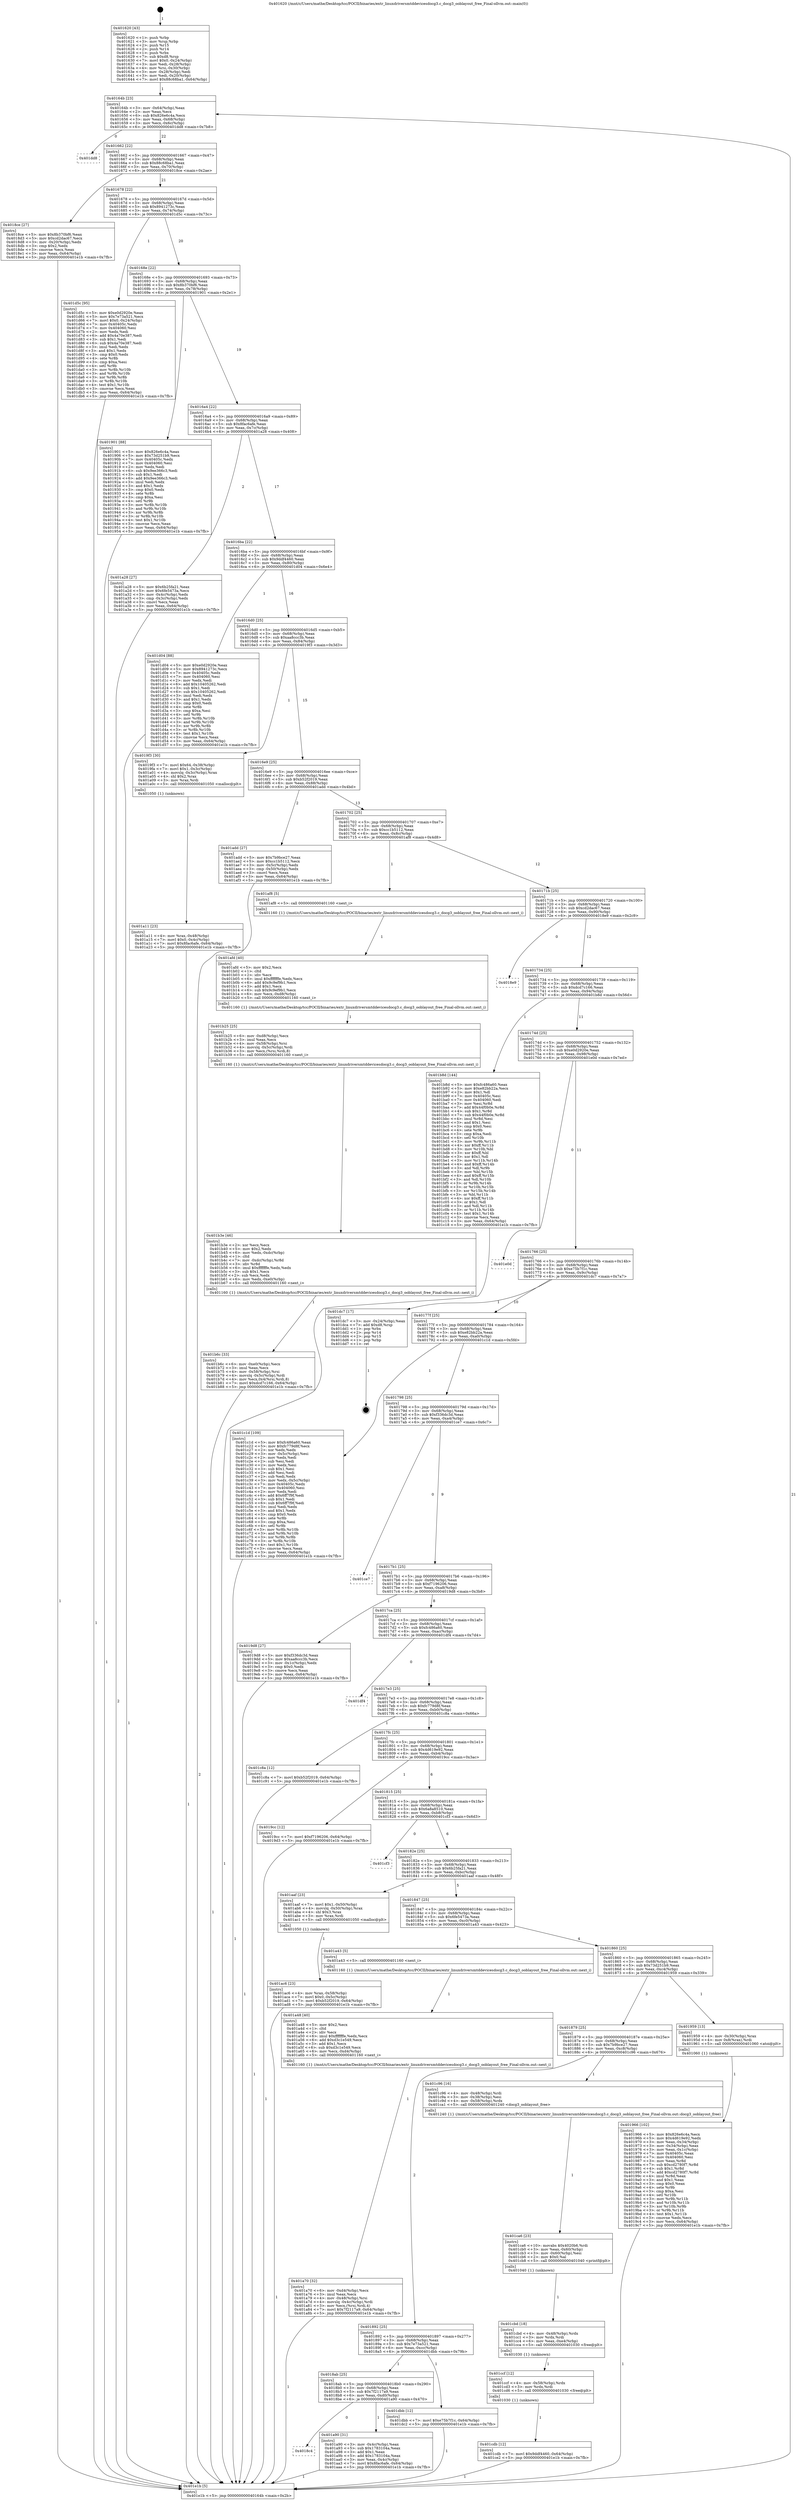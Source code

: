 digraph "0x401620" {
  label = "0x401620 (/mnt/c/Users/mathe/Desktop/tcc/POCII/binaries/extr_linuxdriversmtddevicesdocg3.c_docg3_ooblayout_free_Final-ollvm.out::main(0))"
  labelloc = "t"
  node[shape=record]

  Entry [label="",width=0.3,height=0.3,shape=circle,fillcolor=black,style=filled]
  "0x40164b" [label="{
     0x40164b [23]\l
     | [instrs]\l
     &nbsp;&nbsp;0x40164b \<+3\>: mov -0x64(%rbp),%eax\l
     &nbsp;&nbsp;0x40164e \<+2\>: mov %eax,%ecx\l
     &nbsp;&nbsp;0x401650 \<+6\>: sub $0x826e6c4a,%ecx\l
     &nbsp;&nbsp;0x401656 \<+3\>: mov %eax,-0x68(%rbp)\l
     &nbsp;&nbsp;0x401659 \<+3\>: mov %ecx,-0x6c(%rbp)\l
     &nbsp;&nbsp;0x40165c \<+6\>: je 0000000000401dd8 \<main+0x7b8\>\l
  }"]
  "0x401dd8" [label="{
     0x401dd8\l
  }", style=dashed]
  "0x401662" [label="{
     0x401662 [22]\l
     | [instrs]\l
     &nbsp;&nbsp;0x401662 \<+5\>: jmp 0000000000401667 \<main+0x47\>\l
     &nbsp;&nbsp;0x401667 \<+3\>: mov -0x68(%rbp),%eax\l
     &nbsp;&nbsp;0x40166a \<+5\>: sub $0x88c68ba1,%eax\l
     &nbsp;&nbsp;0x40166f \<+3\>: mov %eax,-0x70(%rbp)\l
     &nbsp;&nbsp;0x401672 \<+6\>: je 00000000004018ce \<main+0x2ae\>\l
  }"]
  Exit [label="",width=0.3,height=0.3,shape=circle,fillcolor=black,style=filled,peripheries=2]
  "0x4018ce" [label="{
     0x4018ce [27]\l
     | [instrs]\l
     &nbsp;&nbsp;0x4018ce \<+5\>: mov $0x8b370bf6,%eax\l
     &nbsp;&nbsp;0x4018d3 \<+5\>: mov $0xcd2dac67,%ecx\l
     &nbsp;&nbsp;0x4018d8 \<+3\>: mov -0x20(%rbp),%edx\l
     &nbsp;&nbsp;0x4018db \<+3\>: cmp $0x2,%edx\l
     &nbsp;&nbsp;0x4018de \<+3\>: cmovne %ecx,%eax\l
     &nbsp;&nbsp;0x4018e1 \<+3\>: mov %eax,-0x64(%rbp)\l
     &nbsp;&nbsp;0x4018e4 \<+5\>: jmp 0000000000401e1b \<main+0x7fb\>\l
  }"]
  "0x401678" [label="{
     0x401678 [22]\l
     | [instrs]\l
     &nbsp;&nbsp;0x401678 \<+5\>: jmp 000000000040167d \<main+0x5d\>\l
     &nbsp;&nbsp;0x40167d \<+3\>: mov -0x68(%rbp),%eax\l
     &nbsp;&nbsp;0x401680 \<+5\>: sub $0x8941273c,%eax\l
     &nbsp;&nbsp;0x401685 \<+3\>: mov %eax,-0x74(%rbp)\l
     &nbsp;&nbsp;0x401688 \<+6\>: je 0000000000401d5c \<main+0x73c\>\l
  }"]
  "0x401e1b" [label="{
     0x401e1b [5]\l
     | [instrs]\l
     &nbsp;&nbsp;0x401e1b \<+5\>: jmp 000000000040164b \<main+0x2b\>\l
  }"]
  "0x401620" [label="{
     0x401620 [43]\l
     | [instrs]\l
     &nbsp;&nbsp;0x401620 \<+1\>: push %rbp\l
     &nbsp;&nbsp;0x401621 \<+3\>: mov %rsp,%rbp\l
     &nbsp;&nbsp;0x401624 \<+2\>: push %r15\l
     &nbsp;&nbsp;0x401626 \<+2\>: push %r14\l
     &nbsp;&nbsp;0x401628 \<+1\>: push %rbx\l
     &nbsp;&nbsp;0x401629 \<+7\>: sub $0xd8,%rsp\l
     &nbsp;&nbsp;0x401630 \<+7\>: movl $0x0,-0x24(%rbp)\l
     &nbsp;&nbsp;0x401637 \<+3\>: mov %edi,-0x28(%rbp)\l
     &nbsp;&nbsp;0x40163a \<+4\>: mov %rsi,-0x30(%rbp)\l
     &nbsp;&nbsp;0x40163e \<+3\>: mov -0x28(%rbp),%edi\l
     &nbsp;&nbsp;0x401641 \<+3\>: mov %edi,-0x20(%rbp)\l
     &nbsp;&nbsp;0x401644 \<+7\>: movl $0x88c68ba1,-0x64(%rbp)\l
  }"]
  "0x401cdb" [label="{
     0x401cdb [12]\l
     | [instrs]\l
     &nbsp;&nbsp;0x401cdb \<+7\>: movl $0x9ddf4460,-0x64(%rbp)\l
     &nbsp;&nbsp;0x401ce2 \<+5\>: jmp 0000000000401e1b \<main+0x7fb\>\l
  }"]
  "0x401d5c" [label="{
     0x401d5c [95]\l
     | [instrs]\l
     &nbsp;&nbsp;0x401d5c \<+5\>: mov $0xe0d2920e,%eax\l
     &nbsp;&nbsp;0x401d61 \<+5\>: mov $0x7e73a521,%ecx\l
     &nbsp;&nbsp;0x401d66 \<+7\>: movl $0x0,-0x24(%rbp)\l
     &nbsp;&nbsp;0x401d6d \<+7\>: mov 0x40405c,%edx\l
     &nbsp;&nbsp;0x401d74 \<+7\>: mov 0x404060,%esi\l
     &nbsp;&nbsp;0x401d7b \<+2\>: mov %edx,%edi\l
     &nbsp;&nbsp;0x401d7d \<+6\>: add $0x4a70e387,%edi\l
     &nbsp;&nbsp;0x401d83 \<+3\>: sub $0x1,%edi\l
     &nbsp;&nbsp;0x401d86 \<+6\>: sub $0x4a70e387,%edi\l
     &nbsp;&nbsp;0x401d8c \<+3\>: imul %edi,%edx\l
     &nbsp;&nbsp;0x401d8f \<+3\>: and $0x1,%edx\l
     &nbsp;&nbsp;0x401d92 \<+3\>: cmp $0x0,%edx\l
     &nbsp;&nbsp;0x401d95 \<+4\>: sete %r8b\l
     &nbsp;&nbsp;0x401d99 \<+3\>: cmp $0xa,%esi\l
     &nbsp;&nbsp;0x401d9c \<+4\>: setl %r9b\l
     &nbsp;&nbsp;0x401da0 \<+3\>: mov %r8b,%r10b\l
     &nbsp;&nbsp;0x401da3 \<+3\>: and %r9b,%r10b\l
     &nbsp;&nbsp;0x401da6 \<+3\>: xor %r9b,%r8b\l
     &nbsp;&nbsp;0x401da9 \<+3\>: or %r8b,%r10b\l
     &nbsp;&nbsp;0x401dac \<+4\>: test $0x1,%r10b\l
     &nbsp;&nbsp;0x401db0 \<+3\>: cmovne %ecx,%eax\l
     &nbsp;&nbsp;0x401db3 \<+3\>: mov %eax,-0x64(%rbp)\l
     &nbsp;&nbsp;0x401db6 \<+5\>: jmp 0000000000401e1b \<main+0x7fb\>\l
  }"]
  "0x40168e" [label="{
     0x40168e [22]\l
     | [instrs]\l
     &nbsp;&nbsp;0x40168e \<+5\>: jmp 0000000000401693 \<main+0x73\>\l
     &nbsp;&nbsp;0x401693 \<+3\>: mov -0x68(%rbp),%eax\l
     &nbsp;&nbsp;0x401696 \<+5\>: sub $0x8b370bf6,%eax\l
     &nbsp;&nbsp;0x40169b \<+3\>: mov %eax,-0x78(%rbp)\l
     &nbsp;&nbsp;0x40169e \<+6\>: je 0000000000401901 \<main+0x2e1\>\l
  }"]
  "0x401ccf" [label="{
     0x401ccf [12]\l
     | [instrs]\l
     &nbsp;&nbsp;0x401ccf \<+4\>: mov -0x58(%rbp),%rdx\l
     &nbsp;&nbsp;0x401cd3 \<+3\>: mov %rdx,%rdi\l
     &nbsp;&nbsp;0x401cd6 \<+5\>: call 0000000000401030 \<free@plt\>\l
     | [calls]\l
     &nbsp;&nbsp;0x401030 \{1\} (unknown)\l
  }"]
  "0x401901" [label="{
     0x401901 [88]\l
     | [instrs]\l
     &nbsp;&nbsp;0x401901 \<+5\>: mov $0x826e6c4a,%eax\l
     &nbsp;&nbsp;0x401906 \<+5\>: mov $0x73d251b9,%ecx\l
     &nbsp;&nbsp;0x40190b \<+7\>: mov 0x40405c,%edx\l
     &nbsp;&nbsp;0x401912 \<+7\>: mov 0x404060,%esi\l
     &nbsp;&nbsp;0x401919 \<+2\>: mov %edx,%edi\l
     &nbsp;&nbsp;0x40191b \<+6\>: sub $0x9ee366c3,%edi\l
     &nbsp;&nbsp;0x401921 \<+3\>: sub $0x1,%edi\l
     &nbsp;&nbsp;0x401924 \<+6\>: add $0x9ee366c3,%edi\l
     &nbsp;&nbsp;0x40192a \<+3\>: imul %edi,%edx\l
     &nbsp;&nbsp;0x40192d \<+3\>: and $0x1,%edx\l
     &nbsp;&nbsp;0x401930 \<+3\>: cmp $0x0,%edx\l
     &nbsp;&nbsp;0x401933 \<+4\>: sete %r8b\l
     &nbsp;&nbsp;0x401937 \<+3\>: cmp $0xa,%esi\l
     &nbsp;&nbsp;0x40193a \<+4\>: setl %r9b\l
     &nbsp;&nbsp;0x40193e \<+3\>: mov %r8b,%r10b\l
     &nbsp;&nbsp;0x401941 \<+3\>: and %r9b,%r10b\l
     &nbsp;&nbsp;0x401944 \<+3\>: xor %r9b,%r8b\l
     &nbsp;&nbsp;0x401947 \<+3\>: or %r8b,%r10b\l
     &nbsp;&nbsp;0x40194a \<+4\>: test $0x1,%r10b\l
     &nbsp;&nbsp;0x40194e \<+3\>: cmovne %ecx,%eax\l
     &nbsp;&nbsp;0x401951 \<+3\>: mov %eax,-0x64(%rbp)\l
     &nbsp;&nbsp;0x401954 \<+5\>: jmp 0000000000401e1b \<main+0x7fb\>\l
  }"]
  "0x4016a4" [label="{
     0x4016a4 [22]\l
     | [instrs]\l
     &nbsp;&nbsp;0x4016a4 \<+5\>: jmp 00000000004016a9 \<main+0x89\>\l
     &nbsp;&nbsp;0x4016a9 \<+3\>: mov -0x68(%rbp),%eax\l
     &nbsp;&nbsp;0x4016ac \<+5\>: sub $0x8fac6afe,%eax\l
     &nbsp;&nbsp;0x4016b1 \<+3\>: mov %eax,-0x7c(%rbp)\l
     &nbsp;&nbsp;0x4016b4 \<+6\>: je 0000000000401a28 \<main+0x408\>\l
  }"]
  "0x401cbd" [label="{
     0x401cbd [18]\l
     | [instrs]\l
     &nbsp;&nbsp;0x401cbd \<+4\>: mov -0x48(%rbp),%rdx\l
     &nbsp;&nbsp;0x401cc1 \<+3\>: mov %rdx,%rdi\l
     &nbsp;&nbsp;0x401cc4 \<+6\>: mov %eax,-0xe4(%rbp)\l
     &nbsp;&nbsp;0x401cca \<+5\>: call 0000000000401030 \<free@plt\>\l
     | [calls]\l
     &nbsp;&nbsp;0x401030 \{1\} (unknown)\l
  }"]
  "0x401a28" [label="{
     0x401a28 [27]\l
     | [instrs]\l
     &nbsp;&nbsp;0x401a28 \<+5\>: mov $0x6b25fa21,%eax\l
     &nbsp;&nbsp;0x401a2d \<+5\>: mov $0x6fe5473a,%ecx\l
     &nbsp;&nbsp;0x401a32 \<+3\>: mov -0x4c(%rbp),%edx\l
     &nbsp;&nbsp;0x401a35 \<+3\>: cmp -0x3c(%rbp),%edx\l
     &nbsp;&nbsp;0x401a38 \<+3\>: cmovl %ecx,%eax\l
     &nbsp;&nbsp;0x401a3b \<+3\>: mov %eax,-0x64(%rbp)\l
     &nbsp;&nbsp;0x401a3e \<+5\>: jmp 0000000000401e1b \<main+0x7fb\>\l
  }"]
  "0x4016ba" [label="{
     0x4016ba [22]\l
     | [instrs]\l
     &nbsp;&nbsp;0x4016ba \<+5\>: jmp 00000000004016bf \<main+0x9f\>\l
     &nbsp;&nbsp;0x4016bf \<+3\>: mov -0x68(%rbp),%eax\l
     &nbsp;&nbsp;0x4016c2 \<+5\>: sub $0x9ddf4460,%eax\l
     &nbsp;&nbsp;0x4016c7 \<+3\>: mov %eax,-0x80(%rbp)\l
     &nbsp;&nbsp;0x4016ca \<+6\>: je 0000000000401d04 \<main+0x6e4\>\l
  }"]
  "0x401ca6" [label="{
     0x401ca6 [23]\l
     | [instrs]\l
     &nbsp;&nbsp;0x401ca6 \<+10\>: movabs $0x4020b6,%rdi\l
     &nbsp;&nbsp;0x401cb0 \<+3\>: mov %eax,-0x60(%rbp)\l
     &nbsp;&nbsp;0x401cb3 \<+3\>: mov -0x60(%rbp),%esi\l
     &nbsp;&nbsp;0x401cb6 \<+2\>: mov $0x0,%al\l
     &nbsp;&nbsp;0x401cb8 \<+5\>: call 0000000000401040 \<printf@plt\>\l
     | [calls]\l
     &nbsp;&nbsp;0x401040 \{1\} (unknown)\l
  }"]
  "0x401d04" [label="{
     0x401d04 [88]\l
     | [instrs]\l
     &nbsp;&nbsp;0x401d04 \<+5\>: mov $0xe0d2920e,%eax\l
     &nbsp;&nbsp;0x401d09 \<+5\>: mov $0x8941273c,%ecx\l
     &nbsp;&nbsp;0x401d0e \<+7\>: mov 0x40405c,%edx\l
     &nbsp;&nbsp;0x401d15 \<+7\>: mov 0x404060,%esi\l
     &nbsp;&nbsp;0x401d1c \<+2\>: mov %edx,%edi\l
     &nbsp;&nbsp;0x401d1e \<+6\>: add $0x10405262,%edi\l
     &nbsp;&nbsp;0x401d24 \<+3\>: sub $0x1,%edi\l
     &nbsp;&nbsp;0x401d27 \<+6\>: sub $0x10405262,%edi\l
     &nbsp;&nbsp;0x401d2d \<+3\>: imul %edi,%edx\l
     &nbsp;&nbsp;0x401d30 \<+3\>: and $0x1,%edx\l
     &nbsp;&nbsp;0x401d33 \<+3\>: cmp $0x0,%edx\l
     &nbsp;&nbsp;0x401d36 \<+4\>: sete %r8b\l
     &nbsp;&nbsp;0x401d3a \<+3\>: cmp $0xa,%esi\l
     &nbsp;&nbsp;0x401d3d \<+4\>: setl %r9b\l
     &nbsp;&nbsp;0x401d41 \<+3\>: mov %r8b,%r10b\l
     &nbsp;&nbsp;0x401d44 \<+3\>: and %r9b,%r10b\l
     &nbsp;&nbsp;0x401d47 \<+3\>: xor %r9b,%r8b\l
     &nbsp;&nbsp;0x401d4a \<+3\>: or %r8b,%r10b\l
     &nbsp;&nbsp;0x401d4d \<+4\>: test $0x1,%r10b\l
     &nbsp;&nbsp;0x401d51 \<+3\>: cmovne %ecx,%eax\l
     &nbsp;&nbsp;0x401d54 \<+3\>: mov %eax,-0x64(%rbp)\l
     &nbsp;&nbsp;0x401d57 \<+5\>: jmp 0000000000401e1b \<main+0x7fb\>\l
  }"]
  "0x4016d0" [label="{
     0x4016d0 [25]\l
     | [instrs]\l
     &nbsp;&nbsp;0x4016d0 \<+5\>: jmp 00000000004016d5 \<main+0xb5\>\l
     &nbsp;&nbsp;0x4016d5 \<+3\>: mov -0x68(%rbp),%eax\l
     &nbsp;&nbsp;0x4016d8 \<+5\>: sub $0xaa8ccc3b,%eax\l
     &nbsp;&nbsp;0x4016dd \<+6\>: mov %eax,-0x84(%rbp)\l
     &nbsp;&nbsp;0x4016e3 \<+6\>: je 00000000004019f3 \<main+0x3d3\>\l
  }"]
  "0x401b6c" [label="{
     0x401b6c [33]\l
     | [instrs]\l
     &nbsp;&nbsp;0x401b6c \<+6\>: mov -0xe0(%rbp),%ecx\l
     &nbsp;&nbsp;0x401b72 \<+3\>: imul %eax,%ecx\l
     &nbsp;&nbsp;0x401b75 \<+4\>: mov -0x58(%rbp),%rsi\l
     &nbsp;&nbsp;0x401b79 \<+4\>: movslq -0x5c(%rbp),%rdi\l
     &nbsp;&nbsp;0x401b7d \<+4\>: mov %ecx,0x4(%rsi,%rdi,8)\l
     &nbsp;&nbsp;0x401b81 \<+7\>: movl $0xdcd7c166,-0x64(%rbp)\l
     &nbsp;&nbsp;0x401b88 \<+5\>: jmp 0000000000401e1b \<main+0x7fb\>\l
  }"]
  "0x4019f3" [label="{
     0x4019f3 [30]\l
     | [instrs]\l
     &nbsp;&nbsp;0x4019f3 \<+7\>: movl $0x64,-0x38(%rbp)\l
     &nbsp;&nbsp;0x4019fa \<+7\>: movl $0x1,-0x3c(%rbp)\l
     &nbsp;&nbsp;0x401a01 \<+4\>: movslq -0x3c(%rbp),%rax\l
     &nbsp;&nbsp;0x401a05 \<+4\>: shl $0x2,%rax\l
     &nbsp;&nbsp;0x401a09 \<+3\>: mov %rax,%rdi\l
     &nbsp;&nbsp;0x401a0c \<+5\>: call 0000000000401050 \<malloc@plt\>\l
     | [calls]\l
     &nbsp;&nbsp;0x401050 \{1\} (unknown)\l
  }"]
  "0x4016e9" [label="{
     0x4016e9 [25]\l
     | [instrs]\l
     &nbsp;&nbsp;0x4016e9 \<+5\>: jmp 00000000004016ee \<main+0xce\>\l
     &nbsp;&nbsp;0x4016ee \<+3\>: mov -0x68(%rbp),%eax\l
     &nbsp;&nbsp;0x4016f1 \<+5\>: sub $0xb52f2019,%eax\l
     &nbsp;&nbsp;0x4016f6 \<+6\>: mov %eax,-0x88(%rbp)\l
     &nbsp;&nbsp;0x4016fc \<+6\>: je 0000000000401add \<main+0x4bd\>\l
  }"]
  "0x401b3e" [label="{
     0x401b3e [46]\l
     | [instrs]\l
     &nbsp;&nbsp;0x401b3e \<+2\>: xor %ecx,%ecx\l
     &nbsp;&nbsp;0x401b40 \<+5\>: mov $0x2,%edx\l
     &nbsp;&nbsp;0x401b45 \<+6\>: mov %edx,-0xdc(%rbp)\l
     &nbsp;&nbsp;0x401b4b \<+1\>: cltd\l
     &nbsp;&nbsp;0x401b4c \<+7\>: mov -0xdc(%rbp),%r8d\l
     &nbsp;&nbsp;0x401b53 \<+3\>: idiv %r8d\l
     &nbsp;&nbsp;0x401b56 \<+6\>: imul $0xfffffffe,%edx,%edx\l
     &nbsp;&nbsp;0x401b5c \<+3\>: sub $0x1,%ecx\l
     &nbsp;&nbsp;0x401b5f \<+2\>: sub %ecx,%edx\l
     &nbsp;&nbsp;0x401b61 \<+6\>: mov %edx,-0xe0(%rbp)\l
     &nbsp;&nbsp;0x401b67 \<+5\>: call 0000000000401160 \<next_i\>\l
     | [calls]\l
     &nbsp;&nbsp;0x401160 \{1\} (/mnt/c/Users/mathe/Desktop/tcc/POCII/binaries/extr_linuxdriversmtddevicesdocg3.c_docg3_ooblayout_free_Final-ollvm.out::next_i)\l
  }"]
  "0x401add" [label="{
     0x401add [27]\l
     | [instrs]\l
     &nbsp;&nbsp;0x401add \<+5\>: mov $0x7b9bce27,%eax\l
     &nbsp;&nbsp;0x401ae2 \<+5\>: mov $0xcc1b5112,%ecx\l
     &nbsp;&nbsp;0x401ae7 \<+3\>: mov -0x5c(%rbp),%edx\l
     &nbsp;&nbsp;0x401aea \<+3\>: cmp -0x50(%rbp),%edx\l
     &nbsp;&nbsp;0x401aed \<+3\>: cmovl %ecx,%eax\l
     &nbsp;&nbsp;0x401af0 \<+3\>: mov %eax,-0x64(%rbp)\l
     &nbsp;&nbsp;0x401af3 \<+5\>: jmp 0000000000401e1b \<main+0x7fb\>\l
  }"]
  "0x401702" [label="{
     0x401702 [25]\l
     | [instrs]\l
     &nbsp;&nbsp;0x401702 \<+5\>: jmp 0000000000401707 \<main+0xe7\>\l
     &nbsp;&nbsp;0x401707 \<+3\>: mov -0x68(%rbp),%eax\l
     &nbsp;&nbsp;0x40170a \<+5\>: sub $0xcc1b5112,%eax\l
     &nbsp;&nbsp;0x40170f \<+6\>: mov %eax,-0x8c(%rbp)\l
     &nbsp;&nbsp;0x401715 \<+6\>: je 0000000000401af8 \<main+0x4d8\>\l
  }"]
  "0x401b25" [label="{
     0x401b25 [25]\l
     | [instrs]\l
     &nbsp;&nbsp;0x401b25 \<+6\>: mov -0xd8(%rbp),%ecx\l
     &nbsp;&nbsp;0x401b2b \<+3\>: imul %eax,%ecx\l
     &nbsp;&nbsp;0x401b2e \<+4\>: mov -0x58(%rbp),%rsi\l
     &nbsp;&nbsp;0x401b32 \<+4\>: movslq -0x5c(%rbp),%rdi\l
     &nbsp;&nbsp;0x401b36 \<+3\>: mov %ecx,(%rsi,%rdi,8)\l
     &nbsp;&nbsp;0x401b39 \<+5\>: call 0000000000401160 \<next_i\>\l
     | [calls]\l
     &nbsp;&nbsp;0x401160 \{1\} (/mnt/c/Users/mathe/Desktop/tcc/POCII/binaries/extr_linuxdriversmtddevicesdocg3.c_docg3_ooblayout_free_Final-ollvm.out::next_i)\l
  }"]
  "0x401af8" [label="{
     0x401af8 [5]\l
     | [instrs]\l
     &nbsp;&nbsp;0x401af8 \<+5\>: call 0000000000401160 \<next_i\>\l
     | [calls]\l
     &nbsp;&nbsp;0x401160 \{1\} (/mnt/c/Users/mathe/Desktop/tcc/POCII/binaries/extr_linuxdriversmtddevicesdocg3.c_docg3_ooblayout_free_Final-ollvm.out::next_i)\l
  }"]
  "0x40171b" [label="{
     0x40171b [25]\l
     | [instrs]\l
     &nbsp;&nbsp;0x40171b \<+5\>: jmp 0000000000401720 \<main+0x100\>\l
     &nbsp;&nbsp;0x401720 \<+3\>: mov -0x68(%rbp),%eax\l
     &nbsp;&nbsp;0x401723 \<+5\>: sub $0xcd2dac67,%eax\l
     &nbsp;&nbsp;0x401728 \<+6\>: mov %eax,-0x90(%rbp)\l
     &nbsp;&nbsp;0x40172e \<+6\>: je 00000000004018e9 \<main+0x2c9\>\l
  }"]
  "0x401afd" [label="{
     0x401afd [40]\l
     | [instrs]\l
     &nbsp;&nbsp;0x401afd \<+5\>: mov $0x2,%ecx\l
     &nbsp;&nbsp;0x401b02 \<+1\>: cltd\l
     &nbsp;&nbsp;0x401b03 \<+2\>: idiv %ecx\l
     &nbsp;&nbsp;0x401b05 \<+6\>: imul $0xfffffffe,%edx,%ecx\l
     &nbsp;&nbsp;0x401b0b \<+6\>: add $0x9c9ef9b1,%ecx\l
     &nbsp;&nbsp;0x401b11 \<+3\>: add $0x1,%ecx\l
     &nbsp;&nbsp;0x401b14 \<+6\>: sub $0x9c9ef9b1,%ecx\l
     &nbsp;&nbsp;0x401b1a \<+6\>: mov %ecx,-0xd8(%rbp)\l
     &nbsp;&nbsp;0x401b20 \<+5\>: call 0000000000401160 \<next_i\>\l
     | [calls]\l
     &nbsp;&nbsp;0x401160 \{1\} (/mnt/c/Users/mathe/Desktop/tcc/POCII/binaries/extr_linuxdriversmtddevicesdocg3.c_docg3_ooblayout_free_Final-ollvm.out::next_i)\l
  }"]
  "0x4018e9" [label="{
     0x4018e9\l
  }", style=dashed]
  "0x401734" [label="{
     0x401734 [25]\l
     | [instrs]\l
     &nbsp;&nbsp;0x401734 \<+5\>: jmp 0000000000401739 \<main+0x119\>\l
     &nbsp;&nbsp;0x401739 \<+3\>: mov -0x68(%rbp),%eax\l
     &nbsp;&nbsp;0x40173c \<+5\>: sub $0xdcd7c166,%eax\l
     &nbsp;&nbsp;0x401741 \<+6\>: mov %eax,-0x94(%rbp)\l
     &nbsp;&nbsp;0x401747 \<+6\>: je 0000000000401b8d \<main+0x56d\>\l
  }"]
  "0x401ac6" [label="{
     0x401ac6 [23]\l
     | [instrs]\l
     &nbsp;&nbsp;0x401ac6 \<+4\>: mov %rax,-0x58(%rbp)\l
     &nbsp;&nbsp;0x401aca \<+7\>: movl $0x0,-0x5c(%rbp)\l
     &nbsp;&nbsp;0x401ad1 \<+7\>: movl $0xb52f2019,-0x64(%rbp)\l
     &nbsp;&nbsp;0x401ad8 \<+5\>: jmp 0000000000401e1b \<main+0x7fb\>\l
  }"]
  "0x401b8d" [label="{
     0x401b8d [144]\l
     | [instrs]\l
     &nbsp;&nbsp;0x401b8d \<+5\>: mov $0xfc486a60,%eax\l
     &nbsp;&nbsp;0x401b92 \<+5\>: mov $0xe82bb22a,%ecx\l
     &nbsp;&nbsp;0x401b97 \<+2\>: mov $0x1,%dl\l
     &nbsp;&nbsp;0x401b99 \<+7\>: mov 0x40405c,%esi\l
     &nbsp;&nbsp;0x401ba0 \<+7\>: mov 0x404060,%edi\l
     &nbsp;&nbsp;0x401ba7 \<+3\>: mov %esi,%r8d\l
     &nbsp;&nbsp;0x401baa \<+7\>: add $0x44f0b0e,%r8d\l
     &nbsp;&nbsp;0x401bb1 \<+4\>: sub $0x1,%r8d\l
     &nbsp;&nbsp;0x401bb5 \<+7\>: sub $0x44f0b0e,%r8d\l
     &nbsp;&nbsp;0x401bbc \<+4\>: imul %r8d,%esi\l
     &nbsp;&nbsp;0x401bc0 \<+3\>: and $0x1,%esi\l
     &nbsp;&nbsp;0x401bc3 \<+3\>: cmp $0x0,%esi\l
     &nbsp;&nbsp;0x401bc6 \<+4\>: sete %r9b\l
     &nbsp;&nbsp;0x401bca \<+3\>: cmp $0xa,%edi\l
     &nbsp;&nbsp;0x401bcd \<+4\>: setl %r10b\l
     &nbsp;&nbsp;0x401bd1 \<+3\>: mov %r9b,%r11b\l
     &nbsp;&nbsp;0x401bd4 \<+4\>: xor $0xff,%r11b\l
     &nbsp;&nbsp;0x401bd8 \<+3\>: mov %r10b,%bl\l
     &nbsp;&nbsp;0x401bdb \<+3\>: xor $0xff,%bl\l
     &nbsp;&nbsp;0x401bde \<+3\>: xor $0x1,%dl\l
     &nbsp;&nbsp;0x401be1 \<+3\>: mov %r11b,%r14b\l
     &nbsp;&nbsp;0x401be4 \<+4\>: and $0xff,%r14b\l
     &nbsp;&nbsp;0x401be8 \<+3\>: and %dl,%r9b\l
     &nbsp;&nbsp;0x401beb \<+3\>: mov %bl,%r15b\l
     &nbsp;&nbsp;0x401bee \<+4\>: and $0xff,%r15b\l
     &nbsp;&nbsp;0x401bf2 \<+3\>: and %dl,%r10b\l
     &nbsp;&nbsp;0x401bf5 \<+3\>: or %r9b,%r14b\l
     &nbsp;&nbsp;0x401bf8 \<+3\>: or %r10b,%r15b\l
     &nbsp;&nbsp;0x401bfb \<+3\>: xor %r15b,%r14b\l
     &nbsp;&nbsp;0x401bfe \<+3\>: or %bl,%r11b\l
     &nbsp;&nbsp;0x401c01 \<+4\>: xor $0xff,%r11b\l
     &nbsp;&nbsp;0x401c05 \<+3\>: or $0x1,%dl\l
     &nbsp;&nbsp;0x401c08 \<+3\>: and %dl,%r11b\l
     &nbsp;&nbsp;0x401c0b \<+3\>: or %r11b,%r14b\l
     &nbsp;&nbsp;0x401c0e \<+4\>: test $0x1,%r14b\l
     &nbsp;&nbsp;0x401c12 \<+3\>: cmovne %ecx,%eax\l
     &nbsp;&nbsp;0x401c15 \<+3\>: mov %eax,-0x64(%rbp)\l
     &nbsp;&nbsp;0x401c18 \<+5\>: jmp 0000000000401e1b \<main+0x7fb\>\l
  }"]
  "0x40174d" [label="{
     0x40174d [25]\l
     | [instrs]\l
     &nbsp;&nbsp;0x40174d \<+5\>: jmp 0000000000401752 \<main+0x132\>\l
     &nbsp;&nbsp;0x401752 \<+3\>: mov -0x68(%rbp),%eax\l
     &nbsp;&nbsp;0x401755 \<+5\>: sub $0xe0d2920e,%eax\l
     &nbsp;&nbsp;0x40175a \<+6\>: mov %eax,-0x98(%rbp)\l
     &nbsp;&nbsp;0x401760 \<+6\>: je 0000000000401e0d \<main+0x7ed\>\l
  }"]
  "0x4018c4" [label="{
     0x4018c4\l
  }", style=dashed]
  "0x401e0d" [label="{
     0x401e0d\l
  }", style=dashed]
  "0x401766" [label="{
     0x401766 [25]\l
     | [instrs]\l
     &nbsp;&nbsp;0x401766 \<+5\>: jmp 000000000040176b \<main+0x14b\>\l
     &nbsp;&nbsp;0x40176b \<+3\>: mov -0x68(%rbp),%eax\l
     &nbsp;&nbsp;0x40176e \<+5\>: sub $0xe75b7f1c,%eax\l
     &nbsp;&nbsp;0x401773 \<+6\>: mov %eax,-0x9c(%rbp)\l
     &nbsp;&nbsp;0x401779 \<+6\>: je 0000000000401dc7 \<main+0x7a7\>\l
  }"]
  "0x401a90" [label="{
     0x401a90 [31]\l
     | [instrs]\l
     &nbsp;&nbsp;0x401a90 \<+3\>: mov -0x4c(%rbp),%eax\l
     &nbsp;&nbsp;0x401a93 \<+5\>: sub $0x1783104a,%eax\l
     &nbsp;&nbsp;0x401a98 \<+3\>: add $0x1,%eax\l
     &nbsp;&nbsp;0x401a9b \<+5\>: add $0x1783104a,%eax\l
     &nbsp;&nbsp;0x401aa0 \<+3\>: mov %eax,-0x4c(%rbp)\l
     &nbsp;&nbsp;0x401aa3 \<+7\>: movl $0x8fac6afe,-0x64(%rbp)\l
     &nbsp;&nbsp;0x401aaa \<+5\>: jmp 0000000000401e1b \<main+0x7fb\>\l
  }"]
  "0x401dc7" [label="{
     0x401dc7 [17]\l
     | [instrs]\l
     &nbsp;&nbsp;0x401dc7 \<+3\>: mov -0x24(%rbp),%eax\l
     &nbsp;&nbsp;0x401dca \<+7\>: add $0xd8,%rsp\l
     &nbsp;&nbsp;0x401dd1 \<+1\>: pop %rbx\l
     &nbsp;&nbsp;0x401dd2 \<+2\>: pop %r14\l
     &nbsp;&nbsp;0x401dd4 \<+2\>: pop %r15\l
     &nbsp;&nbsp;0x401dd6 \<+1\>: pop %rbp\l
     &nbsp;&nbsp;0x401dd7 \<+1\>: ret\l
  }"]
  "0x40177f" [label="{
     0x40177f [25]\l
     | [instrs]\l
     &nbsp;&nbsp;0x40177f \<+5\>: jmp 0000000000401784 \<main+0x164\>\l
     &nbsp;&nbsp;0x401784 \<+3\>: mov -0x68(%rbp),%eax\l
     &nbsp;&nbsp;0x401787 \<+5\>: sub $0xe82bb22a,%eax\l
     &nbsp;&nbsp;0x40178c \<+6\>: mov %eax,-0xa0(%rbp)\l
     &nbsp;&nbsp;0x401792 \<+6\>: je 0000000000401c1d \<main+0x5fd\>\l
  }"]
  "0x4018ab" [label="{
     0x4018ab [25]\l
     | [instrs]\l
     &nbsp;&nbsp;0x4018ab \<+5\>: jmp 00000000004018b0 \<main+0x290\>\l
     &nbsp;&nbsp;0x4018b0 \<+3\>: mov -0x68(%rbp),%eax\l
     &nbsp;&nbsp;0x4018b3 \<+5\>: sub $0x7f2117a9,%eax\l
     &nbsp;&nbsp;0x4018b8 \<+6\>: mov %eax,-0xd0(%rbp)\l
     &nbsp;&nbsp;0x4018be \<+6\>: je 0000000000401a90 \<main+0x470\>\l
  }"]
  "0x401c1d" [label="{
     0x401c1d [109]\l
     | [instrs]\l
     &nbsp;&nbsp;0x401c1d \<+5\>: mov $0xfc486a60,%eax\l
     &nbsp;&nbsp;0x401c22 \<+5\>: mov $0xfc779d8f,%ecx\l
     &nbsp;&nbsp;0x401c27 \<+2\>: xor %edx,%edx\l
     &nbsp;&nbsp;0x401c29 \<+3\>: mov -0x5c(%rbp),%esi\l
     &nbsp;&nbsp;0x401c2c \<+2\>: mov %edx,%edi\l
     &nbsp;&nbsp;0x401c2e \<+2\>: sub %esi,%edi\l
     &nbsp;&nbsp;0x401c30 \<+2\>: mov %edx,%esi\l
     &nbsp;&nbsp;0x401c32 \<+3\>: sub $0x1,%esi\l
     &nbsp;&nbsp;0x401c35 \<+2\>: add %esi,%edi\l
     &nbsp;&nbsp;0x401c37 \<+2\>: sub %edi,%edx\l
     &nbsp;&nbsp;0x401c39 \<+3\>: mov %edx,-0x5c(%rbp)\l
     &nbsp;&nbsp;0x401c3c \<+7\>: mov 0x40405c,%edx\l
     &nbsp;&nbsp;0x401c43 \<+7\>: mov 0x404060,%esi\l
     &nbsp;&nbsp;0x401c4a \<+2\>: mov %edx,%edi\l
     &nbsp;&nbsp;0x401c4c \<+6\>: add $0x6ff7f9f,%edi\l
     &nbsp;&nbsp;0x401c52 \<+3\>: sub $0x1,%edi\l
     &nbsp;&nbsp;0x401c55 \<+6\>: sub $0x6ff7f9f,%edi\l
     &nbsp;&nbsp;0x401c5b \<+3\>: imul %edi,%edx\l
     &nbsp;&nbsp;0x401c5e \<+3\>: and $0x1,%edx\l
     &nbsp;&nbsp;0x401c61 \<+3\>: cmp $0x0,%edx\l
     &nbsp;&nbsp;0x401c64 \<+4\>: sete %r8b\l
     &nbsp;&nbsp;0x401c68 \<+3\>: cmp $0xa,%esi\l
     &nbsp;&nbsp;0x401c6b \<+4\>: setl %r9b\l
     &nbsp;&nbsp;0x401c6f \<+3\>: mov %r8b,%r10b\l
     &nbsp;&nbsp;0x401c72 \<+3\>: and %r9b,%r10b\l
     &nbsp;&nbsp;0x401c75 \<+3\>: xor %r9b,%r8b\l
     &nbsp;&nbsp;0x401c78 \<+3\>: or %r8b,%r10b\l
     &nbsp;&nbsp;0x401c7b \<+4\>: test $0x1,%r10b\l
     &nbsp;&nbsp;0x401c7f \<+3\>: cmovne %ecx,%eax\l
     &nbsp;&nbsp;0x401c82 \<+3\>: mov %eax,-0x64(%rbp)\l
     &nbsp;&nbsp;0x401c85 \<+5\>: jmp 0000000000401e1b \<main+0x7fb\>\l
  }"]
  "0x401798" [label="{
     0x401798 [25]\l
     | [instrs]\l
     &nbsp;&nbsp;0x401798 \<+5\>: jmp 000000000040179d \<main+0x17d\>\l
     &nbsp;&nbsp;0x40179d \<+3\>: mov -0x68(%rbp),%eax\l
     &nbsp;&nbsp;0x4017a0 \<+5\>: sub $0xf336dc3d,%eax\l
     &nbsp;&nbsp;0x4017a5 \<+6\>: mov %eax,-0xa4(%rbp)\l
     &nbsp;&nbsp;0x4017ab \<+6\>: je 0000000000401ce7 \<main+0x6c7\>\l
  }"]
  "0x401dbb" [label="{
     0x401dbb [12]\l
     | [instrs]\l
     &nbsp;&nbsp;0x401dbb \<+7\>: movl $0xe75b7f1c,-0x64(%rbp)\l
     &nbsp;&nbsp;0x401dc2 \<+5\>: jmp 0000000000401e1b \<main+0x7fb\>\l
  }"]
  "0x401ce7" [label="{
     0x401ce7\l
  }", style=dashed]
  "0x4017b1" [label="{
     0x4017b1 [25]\l
     | [instrs]\l
     &nbsp;&nbsp;0x4017b1 \<+5\>: jmp 00000000004017b6 \<main+0x196\>\l
     &nbsp;&nbsp;0x4017b6 \<+3\>: mov -0x68(%rbp),%eax\l
     &nbsp;&nbsp;0x4017b9 \<+5\>: sub $0xf7196206,%eax\l
     &nbsp;&nbsp;0x4017be \<+6\>: mov %eax,-0xa8(%rbp)\l
     &nbsp;&nbsp;0x4017c4 \<+6\>: je 00000000004019d8 \<main+0x3b8\>\l
  }"]
  "0x401892" [label="{
     0x401892 [25]\l
     | [instrs]\l
     &nbsp;&nbsp;0x401892 \<+5\>: jmp 0000000000401897 \<main+0x277\>\l
     &nbsp;&nbsp;0x401897 \<+3\>: mov -0x68(%rbp),%eax\l
     &nbsp;&nbsp;0x40189a \<+5\>: sub $0x7e73a521,%eax\l
     &nbsp;&nbsp;0x40189f \<+6\>: mov %eax,-0xcc(%rbp)\l
     &nbsp;&nbsp;0x4018a5 \<+6\>: je 0000000000401dbb \<main+0x79b\>\l
  }"]
  "0x4019d8" [label="{
     0x4019d8 [27]\l
     | [instrs]\l
     &nbsp;&nbsp;0x4019d8 \<+5\>: mov $0xf336dc3d,%eax\l
     &nbsp;&nbsp;0x4019dd \<+5\>: mov $0xaa8ccc3b,%ecx\l
     &nbsp;&nbsp;0x4019e2 \<+3\>: mov -0x1c(%rbp),%edx\l
     &nbsp;&nbsp;0x4019e5 \<+3\>: cmp $0x0,%edx\l
     &nbsp;&nbsp;0x4019e8 \<+3\>: cmove %ecx,%eax\l
     &nbsp;&nbsp;0x4019eb \<+3\>: mov %eax,-0x64(%rbp)\l
     &nbsp;&nbsp;0x4019ee \<+5\>: jmp 0000000000401e1b \<main+0x7fb\>\l
  }"]
  "0x4017ca" [label="{
     0x4017ca [25]\l
     | [instrs]\l
     &nbsp;&nbsp;0x4017ca \<+5\>: jmp 00000000004017cf \<main+0x1af\>\l
     &nbsp;&nbsp;0x4017cf \<+3\>: mov -0x68(%rbp),%eax\l
     &nbsp;&nbsp;0x4017d2 \<+5\>: sub $0xfc486a60,%eax\l
     &nbsp;&nbsp;0x4017d7 \<+6\>: mov %eax,-0xac(%rbp)\l
     &nbsp;&nbsp;0x4017dd \<+6\>: je 0000000000401df4 \<main+0x7d4\>\l
  }"]
  "0x401c96" [label="{
     0x401c96 [16]\l
     | [instrs]\l
     &nbsp;&nbsp;0x401c96 \<+4\>: mov -0x48(%rbp),%rdi\l
     &nbsp;&nbsp;0x401c9a \<+3\>: mov -0x38(%rbp),%esi\l
     &nbsp;&nbsp;0x401c9d \<+4\>: mov -0x58(%rbp),%rdx\l
     &nbsp;&nbsp;0x401ca1 \<+5\>: call 0000000000401240 \<docg3_ooblayout_free\>\l
     | [calls]\l
     &nbsp;&nbsp;0x401240 \{1\} (/mnt/c/Users/mathe/Desktop/tcc/POCII/binaries/extr_linuxdriversmtddevicesdocg3.c_docg3_ooblayout_free_Final-ollvm.out::docg3_ooblayout_free)\l
  }"]
  "0x401df4" [label="{
     0x401df4\l
  }", style=dashed]
  "0x4017e3" [label="{
     0x4017e3 [25]\l
     | [instrs]\l
     &nbsp;&nbsp;0x4017e3 \<+5\>: jmp 00000000004017e8 \<main+0x1c8\>\l
     &nbsp;&nbsp;0x4017e8 \<+3\>: mov -0x68(%rbp),%eax\l
     &nbsp;&nbsp;0x4017eb \<+5\>: sub $0xfc779d8f,%eax\l
     &nbsp;&nbsp;0x4017f0 \<+6\>: mov %eax,-0xb0(%rbp)\l
     &nbsp;&nbsp;0x4017f6 \<+6\>: je 0000000000401c8a \<main+0x66a\>\l
  }"]
  "0x401a70" [label="{
     0x401a70 [32]\l
     | [instrs]\l
     &nbsp;&nbsp;0x401a70 \<+6\>: mov -0xd4(%rbp),%ecx\l
     &nbsp;&nbsp;0x401a76 \<+3\>: imul %eax,%ecx\l
     &nbsp;&nbsp;0x401a79 \<+4\>: mov -0x48(%rbp),%rsi\l
     &nbsp;&nbsp;0x401a7d \<+4\>: movslq -0x4c(%rbp),%rdi\l
     &nbsp;&nbsp;0x401a81 \<+3\>: mov %ecx,(%rsi,%rdi,4)\l
     &nbsp;&nbsp;0x401a84 \<+7\>: movl $0x7f2117a9,-0x64(%rbp)\l
     &nbsp;&nbsp;0x401a8b \<+5\>: jmp 0000000000401e1b \<main+0x7fb\>\l
  }"]
  "0x401c8a" [label="{
     0x401c8a [12]\l
     | [instrs]\l
     &nbsp;&nbsp;0x401c8a \<+7\>: movl $0xb52f2019,-0x64(%rbp)\l
     &nbsp;&nbsp;0x401c91 \<+5\>: jmp 0000000000401e1b \<main+0x7fb\>\l
  }"]
  "0x4017fc" [label="{
     0x4017fc [25]\l
     | [instrs]\l
     &nbsp;&nbsp;0x4017fc \<+5\>: jmp 0000000000401801 \<main+0x1e1\>\l
     &nbsp;&nbsp;0x401801 \<+3\>: mov -0x68(%rbp),%eax\l
     &nbsp;&nbsp;0x401804 \<+5\>: sub $0x4d619e92,%eax\l
     &nbsp;&nbsp;0x401809 \<+6\>: mov %eax,-0xb4(%rbp)\l
     &nbsp;&nbsp;0x40180f \<+6\>: je 00000000004019cc \<main+0x3ac\>\l
  }"]
  "0x401a48" [label="{
     0x401a48 [40]\l
     | [instrs]\l
     &nbsp;&nbsp;0x401a48 \<+5\>: mov $0x2,%ecx\l
     &nbsp;&nbsp;0x401a4d \<+1\>: cltd\l
     &nbsp;&nbsp;0x401a4e \<+2\>: idiv %ecx\l
     &nbsp;&nbsp;0x401a50 \<+6\>: imul $0xfffffffe,%edx,%ecx\l
     &nbsp;&nbsp;0x401a56 \<+6\>: add $0xd3c1e549,%ecx\l
     &nbsp;&nbsp;0x401a5c \<+3\>: add $0x1,%ecx\l
     &nbsp;&nbsp;0x401a5f \<+6\>: sub $0xd3c1e549,%ecx\l
     &nbsp;&nbsp;0x401a65 \<+6\>: mov %ecx,-0xd4(%rbp)\l
     &nbsp;&nbsp;0x401a6b \<+5\>: call 0000000000401160 \<next_i\>\l
     | [calls]\l
     &nbsp;&nbsp;0x401160 \{1\} (/mnt/c/Users/mathe/Desktop/tcc/POCII/binaries/extr_linuxdriversmtddevicesdocg3.c_docg3_ooblayout_free_Final-ollvm.out::next_i)\l
  }"]
  "0x4019cc" [label="{
     0x4019cc [12]\l
     | [instrs]\l
     &nbsp;&nbsp;0x4019cc \<+7\>: movl $0xf7196206,-0x64(%rbp)\l
     &nbsp;&nbsp;0x4019d3 \<+5\>: jmp 0000000000401e1b \<main+0x7fb\>\l
  }"]
  "0x401815" [label="{
     0x401815 [25]\l
     | [instrs]\l
     &nbsp;&nbsp;0x401815 \<+5\>: jmp 000000000040181a \<main+0x1fa\>\l
     &nbsp;&nbsp;0x40181a \<+3\>: mov -0x68(%rbp),%eax\l
     &nbsp;&nbsp;0x40181d \<+5\>: sub $0x6a8a8510,%eax\l
     &nbsp;&nbsp;0x401822 \<+6\>: mov %eax,-0xb8(%rbp)\l
     &nbsp;&nbsp;0x401828 \<+6\>: je 0000000000401cf3 \<main+0x6d3\>\l
  }"]
  "0x401a11" [label="{
     0x401a11 [23]\l
     | [instrs]\l
     &nbsp;&nbsp;0x401a11 \<+4\>: mov %rax,-0x48(%rbp)\l
     &nbsp;&nbsp;0x401a15 \<+7\>: movl $0x0,-0x4c(%rbp)\l
     &nbsp;&nbsp;0x401a1c \<+7\>: movl $0x8fac6afe,-0x64(%rbp)\l
     &nbsp;&nbsp;0x401a23 \<+5\>: jmp 0000000000401e1b \<main+0x7fb\>\l
  }"]
  "0x401cf3" [label="{
     0x401cf3\l
  }", style=dashed]
  "0x40182e" [label="{
     0x40182e [25]\l
     | [instrs]\l
     &nbsp;&nbsp;0x40182e \<+5\>: jmp 0000000000401833 \<main+0x213\>\l
     &nbsp;&nbsp;0x401833 \<+3\>: mov -0x68(%rbp),%eax\l
     &nbsp;&nbsp;0x401836 \<+5\>: sub $0x6b25fa21,%eax\l
     &nbsp;&nbsp;0x40183b \<+6\>: mov %eax,-0xbc(%rbp)\l
     &nbsp;&nbsp;0x401841 \<+6\>: je 0000000000401aaf \<main+0x48f\>\l
  }"]
  "0x401966" [label="{
     0x401966 [102]\l
     | [instrs]\l
     &nbsp;&nbsp;0x401966 \<+5\>: mov $0x826e6c4a,%ecx\l
     &nbsp;&nbsp;0x40196b \<+5\>: mov $0x4d619e92,%edx\l
     &nbsp;&nbsp;0x401970 \<+3\>: mov %eax,-0x34(%rbp)\l
     &nbsp;&nbsp;0x401973 \<+3\>: mov -0x34(%rbp),%eax\l
     &nbsp;&nbsp;0x401976 \<+3\>: mov %eax,-0x1c(%rbp)\l
     &nbsp;&nbsp;0x401979 \<+7\>: mov 0x40405c,%eax\l
     &nbsp;&nbsp;0x401980 \<+7\>: mov 0x404060,%esi\l
     &nbsp;&nbsp;0x401987 \<+3\>: mov %eax,%r8d\l
     &nbsp;&nbsp;0x40198a \<+7\>: sub $0xcd2780f7,%r8d\l
     &nbsp;&nbsp;0x401991 \<+4\>: sub $0x1,%r8d\l
     &nbsp;&nbsp;0x401995 \<+7\>: add $0xcd2780f7,%r8d\l
     &nbsp;&nbsp;0x40199c \<+4\>: imul %r8d,%eax\l
     &nbsp;&nbsp;0x4019a0 \<+3\>: and $0x1,%eax\l
     &nbsp;&nbsp;0x4019a3 \<+3\>: cmp $0x0,%eax\l
     &nbsp;&nbsp;0x4019a6 \<+4\>: sete %r9b\l
     &nbsp;&nbsp;0x4019aa \<+3\>: cmp $0xa,%esi\l
     &nbsp;&nbsp;0x4019ad \<+4\>: setl %r10b\l
     &nbsp;&nbsp;0x4019b1 \<+3\>: mov %r9b,%r11b\l
     &nbsp;&nbsp;0x4019b4 \<+3\>: and %r10b,%r11b\l
     &nbsp;&nbsp;0x4019b7 \<+3\>: xor %r10b,%r9b\l
     &nbsp;&nbsp;0x4019ba \<+3\>: or %r9b,%r11b\l
     &nbsp;&nbsp;0x4019bd \<+4\>: test $0x1,%r11b\l
     &nbsp;&nbsp;0x4019c1 \<+3\>: cmovne %edx,%ecx\l
     &nbsp;&nbsp;0x4019c4 \<+3\>: mov %ecx,-0x64(%rbp)\l
     &nbsp;&nbsp;0x4019c7 \<+5\>: jmp 0000000000401e1b \<main+0x7fb\>\l
  }"]
  "0x401aaf" [label="{
     0x401aaf [23]\l
     | [instrs]\l
     &nbsp;&nbsp;0x401aaf \<+7\>: movl $0x1,-0x50(%rbp)\l
     &nbsp;&nbsp;0x401ab6 \<+4\>: movslq -0x50(%rbp),%rax\l
     &nbsp;&nbsp;0x401aba \<+4\>: shl $0x3,%rax\l
     &nbsp;&nbsp;0x401abe \<+3\>: mov %rax,%rdi\l
     &nbsp;&nbsp;0x401ac1 \<+5\>: call 0000000000401050 \<malloc@plt\>\l
     | [calls]\l
     &nbsp;&nbsp;0x401050 \{1\} (unknown)\l
  }"]
  "0x401847" [label="{
     0x401847 [25]\l
     | [instrs]\l
     &nbsp;&nbsp;0x401847 \<+5\>: jmp 000000000040184c \<main+0x22c\>\l
     &nbsp;&nbsp;0x40184c \<+3\>: mov -0x68(%rbp),%eax\l
     &nbsp;&nbsp;0x40184f \<+5\>: sub $0x6fe5473a,%eax\l
     &nbsp;&nbsp;0x401854 \<+6\>: mov %eax,-0xc0(%rbp)\l
     &nbsp;&nbsp;0x40185a \<+6\>: je 0000000000401a43 \<main+0x423\>\l
  }"]
  "0x401879" [label="{
     0x401879 [25]\l
     | [instrs]\l
     &nbsp;&nbsp;0x401879 \<+5\>: jmp 000000000040187e \<main+0x25e\>\l
     &nbsp;&nbsp;0x40187e \<+3\>: mov -0x68(%rbp),%eax\l
     &nbsp;&nbsp;0x401881 \<+5\>: sub $0x7b9bce27,%eax\l
     &nbsp;&nbsp;0x401886 \<+6\>: mov %eax,-0xc8(%rbp)\l
     &nbsp;&nbsp;0x40188c \<+6\>: je 0000000000401c96 \<main+0x676\>\l
  }"]
  "0x401a43" [label="{
     0x401a43 [5]\l
     | [instrs]\l
     &nbsp;&nbsp;0x401a43 \<+5\>: call 0000000000401160 \<next_i\>\l
     | [calls]\l
     &nbsp;&nbsp;0x401160 \{1\} (/mnt/c/Users/mathe/Desktop/tcc/POCII/binaries/extr_linuxdriversmtddevicesdocg3.c_docg3_ooblayout_free_Final-ollvm.out::next_i)\l
  }"]
  "0x401860" [label="{
     0x401860 [25]\l
     | [instrs]\l
     &nbsp;&nbsp;0x401860 \<+5\>: jmp 0000000000401865 \<main+0x245\>\l
     &nbsp;&nbsp;0x401865 \<+3\>: mov -0x68(%rbp),%eax\l
     &nbsp;&nbsp;0x401868 \<+5\>: sub $0x73d251b9,%eax\l
     &nbsp;&nbsp;0x40186d \<+6\>: mov %eax,-0xc4(%rbp)\l
     &nbsp;&nbsp;0x401873 \<+6\>: je 0000000000401959 \<main+0x339\>\l
  }"]
  "0x401959" [label="{
     0x401959 [13]\l
     | [instrs]\l
     &nbsp;&nbsp;0x401959 \<+4\>: mov -0x30(%rbp),%rax\l
     &nbsp;&nbsp;0x40195d \<+4\>: mov 0x8(%rax),%rdi\l
     &nbsp;&nbsp;0x401961 \<+5\>: call 0000000000401060 \<atoi@plt\>\l
     | [calls]\l
     &nbsp;&nbsp;0x401060 \{1\} (unknown)\l
  }"]
  Entry -> "0x401620" [label=" 1"]
  "0x40164b" -> "0x401dd8" [label=" 0"]
  "0x40164b" -> "0x401662" [label=" 22"]
  "0x401dc7" -> Exit [label=" 1"]
  "0x401662" -> "0x4018ce" [label=" 1"]
  "0x401662" -> "0x401678" [label=" 21"]
  "0x4018ce" -> "0x401e1b" [label=" 1"]
  "0x401620" -> "0x40164b" [label=" 1"]
  "0x401e1b" -> "0x40164b" [label=" 21"]
  "0x401dbb" -> "0x401e1b" [label=" 1"]
  "0x401678" -> "0x401d5c" [label=" 1"]
  "0x401678" -> "0x40168e" [label=" 20"]
  "0x401d5c" -> "0x401e1b" [label=" 1"]
  "0x40168e" -> "0x401901" [label=" 1"]
  "0x40168e" -> "0x4016a4" [label=" 19"]
  "0x401901" -> "0x401e1b" [label=" 1"]
  "0x401d04" -> "0x401e1b" [label=" 1"]
  "0x4016a4" -> "0x401a28" [label=" 2"]
  "0x4016a4" -> "0x4016ba" [label=" 17"]
  "0x401cdb" -> "0x401e1b" [label=" 1"]
  "0x4016ba" -> "0x401d04" [label=" 1"]
  "0x4016ba" -> "0x4016d0" [label=" 16"]
  "0x401ccf" -> "0x401cdb" [label=" 1"]
  "0x4016d0" -> "0x4019f3" [label=" 1"]
  "0x4016d0" -> "0x4016e9" [label=" 15"]
  "0x401cbd" -> "0x401ccf" [label=" 1"]
  "0x4016e9" -> "0x401add" [label=" 2"]
  "0x4016e9" -> "0x401702" [label=" 13"]
  "0x401ca6" -> "0x401cbd" [label=" 1"]
  "0x401702" -> "0x401af8" [label=" 1"]
  "0x401702" -> "0x40171b" [label=" 12"]
  "0x401c96" -> "0x401ca6" [label=" 1"]
  "0x40171b" -> "0x4018e9" [label=" 0"]
  "0x40171b" -> "0x401734" [label=" 12"]
  "0x401c8a" -> "0x401e1b" [label=" 1"]
  "0x401734" -> "0x401b8d" [label=" 1"]
  "0x401734" -> "0x40174d" [label=" 11"]
  "0x401c1d" -> "0x401e1b" [label=" 1"]
  "0x40174d" -> "0x401e0d" [label=" 0"]
  "0x40174d" -> "0x401766" [label=" 11"]
  "0x401b8d" -> "0x401e1b" [label=" 1"]
  "0x401766" -> "0x401dc7" [label=" 1"]
  "0x401766" -> "0x40177f" [label=" 10"]
  "0x401b6c" -> "0x401e1b" [label=" 1"]
  "0x40177f" -> "0x401c1d" [label=" 1"]
  "0x40177f" -> "0x401798" [label=" 9"]
  "0x401b25" -> "0x401b3e" [label=" 1"]
  "0x401798" -> "0x401ce7" [label=" 0"]
  "0x401798" -> "0x4017b1" [label=" 9"]
  "0x401afd" -> "0x401b25" [label=" 1"]
  "0x4017b1" -> "0x4019d8" [label=" 1"]
  "0x4017b1" -> "0x4017ca" [label=" 8"]
  "0x401add" -> "0x401e1b" [label=" 2"]
  "0x4017ca" -> "0x401df4" [label=" 0"]
  "0x4017ca" -> "0x4017e3" [label=" 8"]
  "0x401ac6" -> "0x401e1b" [label=" 1"]
  "0x4017e3" -> "0x401c8a" [label=" 1"]
  "0x4017e3" -> "0x4017fc" [label=" 7"]
  "0x401a90" -> "0x401e1b" [label=" 1"]
  "0x4017fc" -> "0x4019cc" [label=" 1"]
  "0x4017fc" -> "0x401815" [label=" 6"]
  "0x4018ab" -> "0x4018c4" [label=" 0"]
  "0x401815" -> "0x401cf3" [label=" 0"]
  "0x401815" -> "0x40182e" [label=" 6"]
  "0x4018ab" -> "0x401a90" [label=" 1"]
  "0x40182e" -> "0x401aaf" [label=" 1"]
  "0x40182e" -> "0x401847" [label=" 5"]
  "0x401b3e" -> "0x401b6c" [label=" 1"]
  "0x401847" -> "0x401a43" [label=" 1"]
  "0x401847" -> "0x401860" [label=" 4"]
  "0x401892" -> "0x4018ab" [label=" 1"]
  "0x401860" -> "0x401959" [label=" 1"]
  "0x401860" -> "0x401879" [label=" 3"]
  "0x401959" -> "0x401966" [label=" 1"]
  "0x401966" -> "0x401e1b" [label=" 1"]
  "0x4019cc" -> "0x401e1b" [label=" 1"]
  "0x4019d8" -> "0x401e1b" [label=" 1"]
  "0x4019f3" -> "0x401a11" [label=" 1"]
  "0x401a11" -> "0x401e1b" [label=" 1"]
  "0x401a28" -> "0x401e1b" [label=" 2"]
  "0x401a43" -> "0x401a48" [label=" 1"]
  "0x401a48" -> "0x401a70" [label=" 1"]
  "0x401a70" -> "0x401e1b" [label=" 1"]
  "0x401aaf" -> "0x401ac6" [label=" 1"]
  "0x401879" -> "0x401c96" [label=" 1"]
  "0x401879" -> "0x401892" [label=" 2"]
  "0x401af8" -> "0x401afd" [label=" 1"]
  "0x401892" -> "0x401dbb" [label=" 1"]
}
